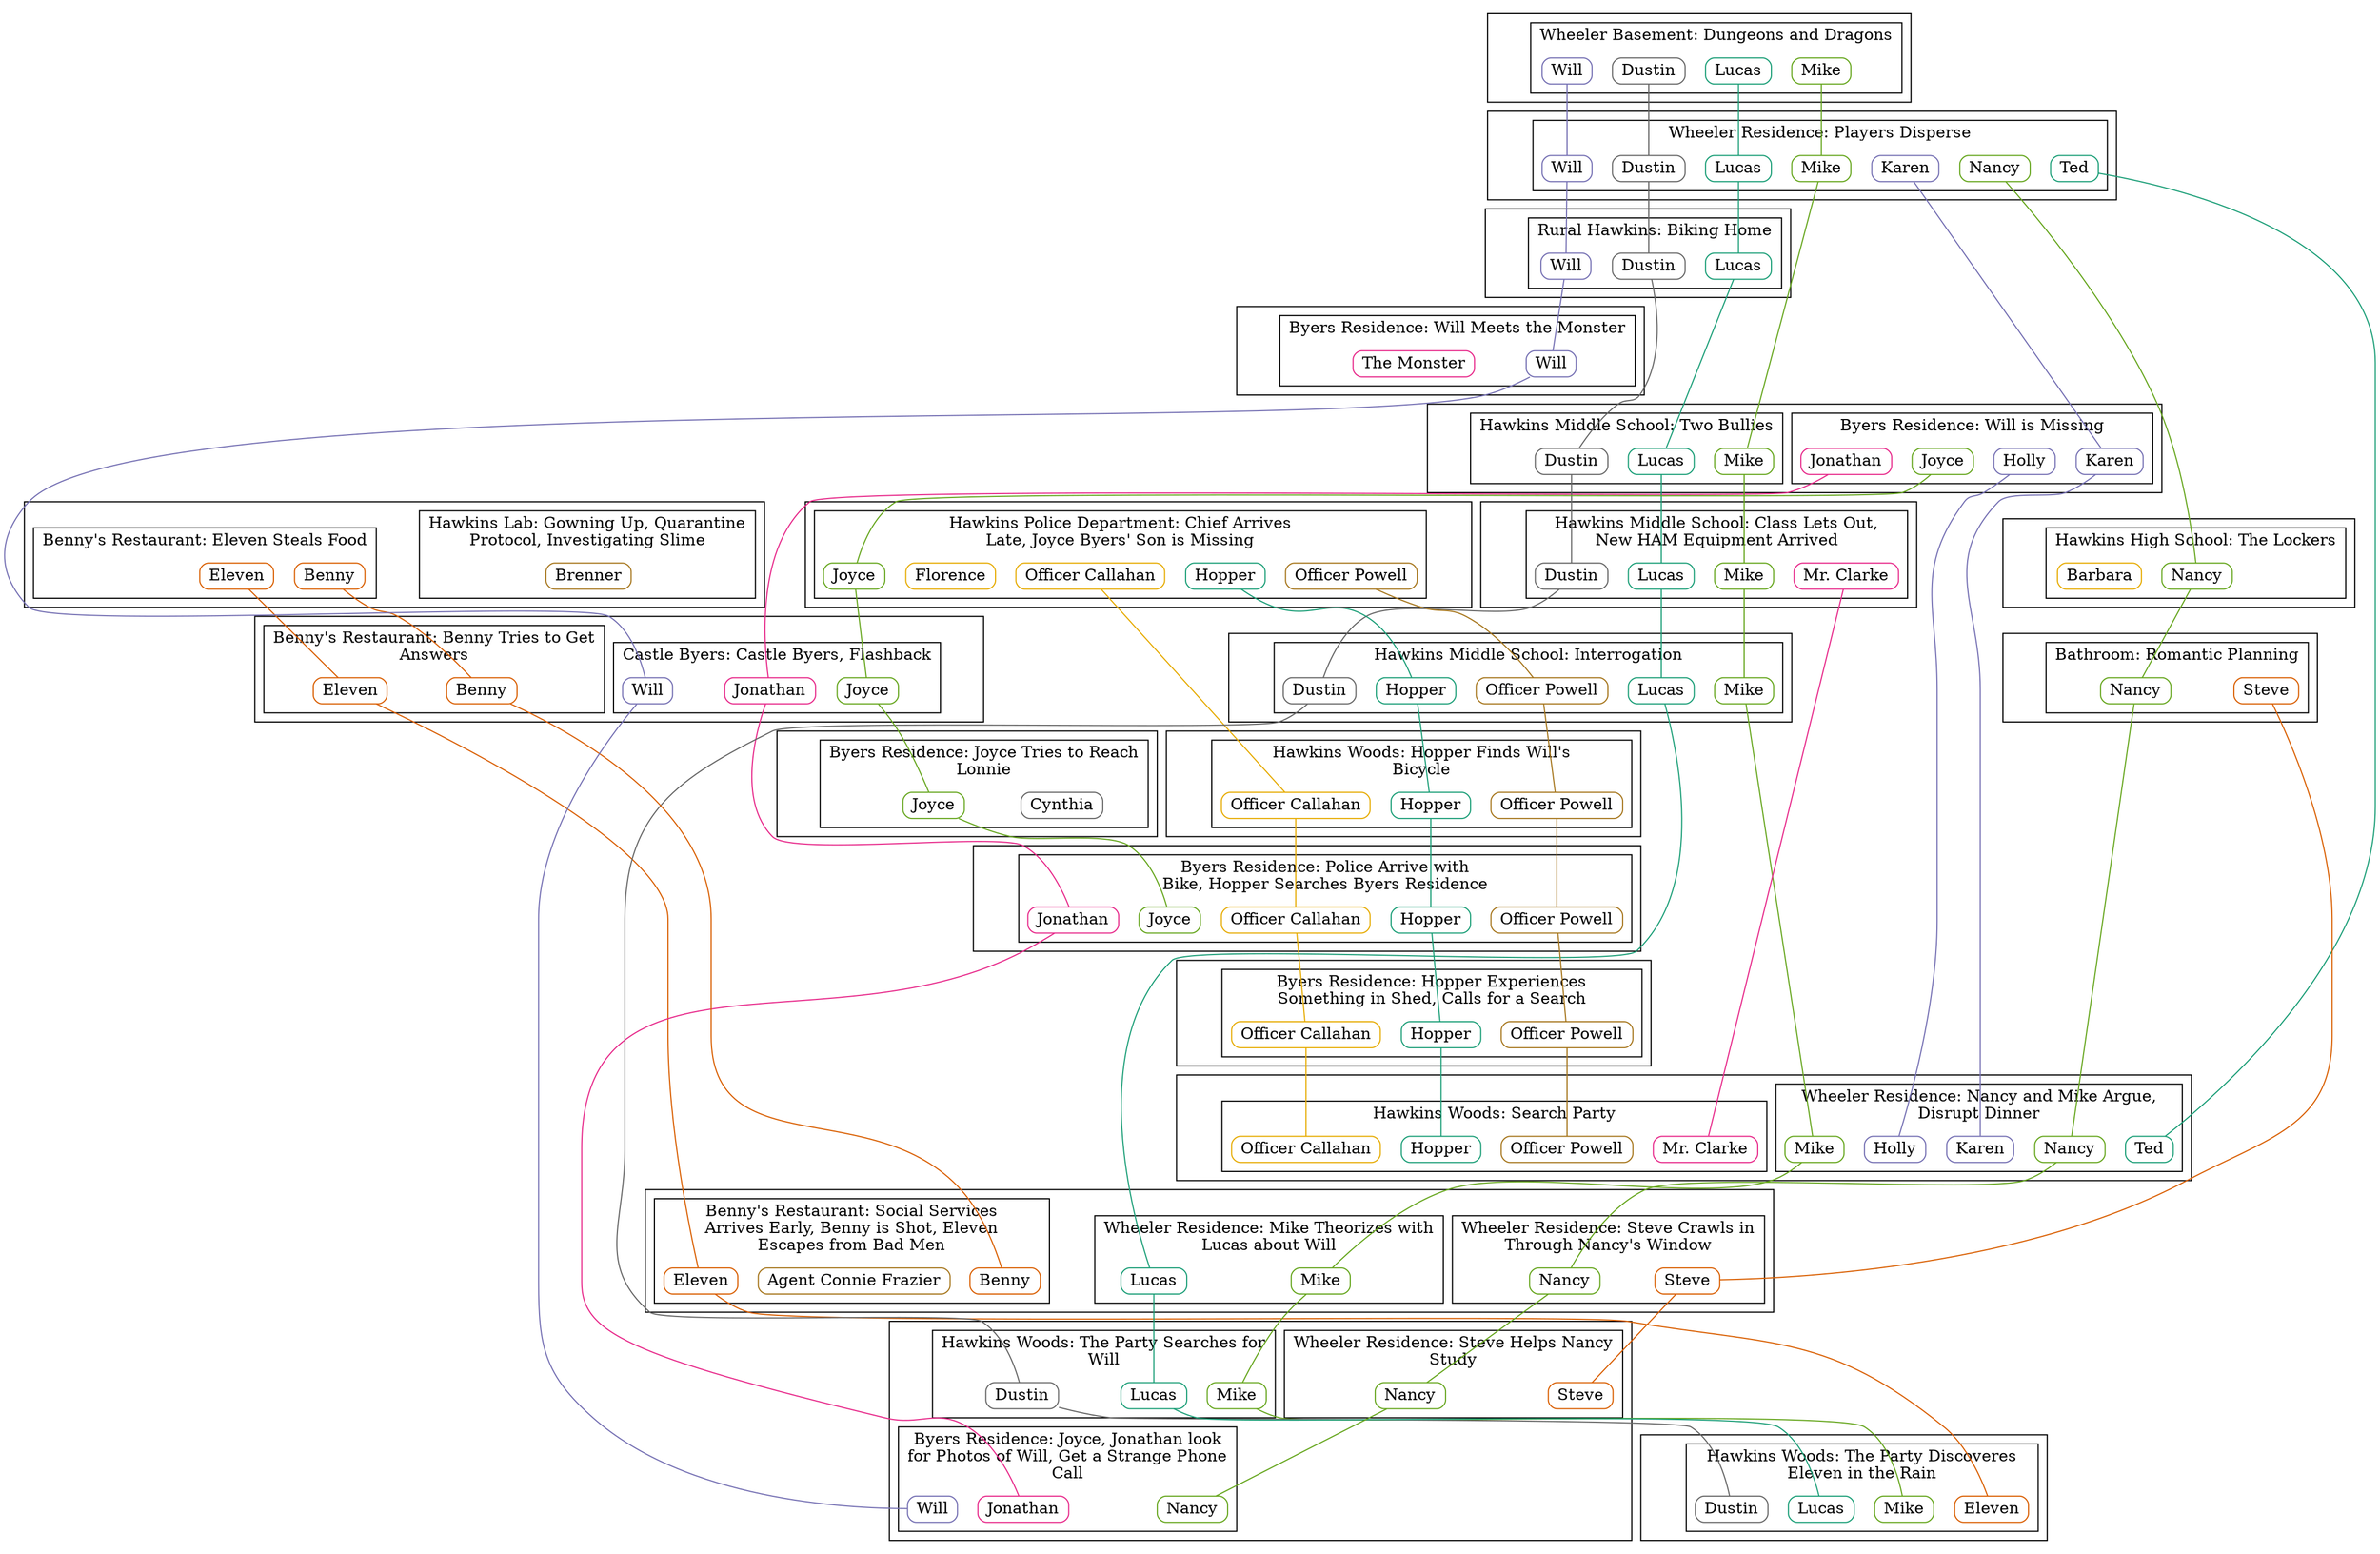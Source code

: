 // Chapter One: The Vanishing of Will Byers
digraph {
	center=1 randir=TB
	edge [dir=none]
	node [height=0.3 width=0.3]
	subgraph timeline {
		node [label="" style=invis]
		edge [style=invis]
		epoch_1 -> epoch_2
		epoch_2 -> epoch_3
		epoch_3 -> epoch_4
		epoch_4 -> epoch_5
		epoch_5 -> epoch_6
		epoch_6 -> epoch_7
		epoch_7 -> epoch_8
		epoch_8 -> epoch_9
		epoch_9 -> epoch_10
		epoch_10 -> epoch_11
		epoch_11 -> epoch_12
		epoch_12 -> epoch_13
		epoch_13 -> epoch_14
		epoch_14 -> epoch_15
		epoch_15 -> epoch_16
		epoch_16 -> epoch_17
		epoch_17 -> epoch_18
		epoch_18 -> epoch_19
		epoch_19 -> epoch_20
	}
	// Styles for Character Nodes
	{
		node [colorscheme=dark28 shape=box style=rounded]
		edge [colorscheme=dark28]
		{
			node [color=1 label=Ted]
			edge [color=1]
			Ted_epoch_2_0 -> Ted_epoch_17_0
		}
		{
			node [color=2 label=Eleven]
			edge [color=2]
			Eleven_epoch_9_1 -> Eleven_epoch_12_1
			Eleven_epoch_12_1 -> Eleven_epoch_18_2
			Eleven_epoch_18_2 -> Eleven_epoch_20_0
		}
		{
			node [color=3 label=Holly]
			edge [color=3]
			Holly_epoch_5_1 -> Holly_epoch_17_0
		}
		{
			node [color=4 label=Jonathan]
			edge [color=4]
			Jonathan_epoch_5_1 -> Jonathan_epoch_12_0
			Jonathan_epoch_12_0 -> Jonathan_epoch_15_0
			Jonathan_epoch_15_0 -> Jonathan_epoch_19_2
		}
		{
			node [color=5 label=Mike]
			edge [color=5]
			Mike_epoch_1_0 -> Mike_epoch_2_0
			Mike_epoch_2_0 -> Mike_epoch_5_0
			Mike_epoch_5_0 -> Mike_epoch_10_0
			Mike_epoch_10_0 -> Mike_epoch_11_0
			Mike_epoch_11_0 -> Mike_epoch_17_0
			Mike_epoch_17_0 -> Mike_epoch_18_0
			Mike_epoch_18_0 -> Mike_epoch_19_0
			Mike_epoch_19_0 -> Mike_epoch_20_0
		}
		{
			node [color=6 label="Officer Callahan"]
			edge [color=6]
			Officer_Callahan_epoch_8_0 -> Officer_Callahan_epoch_13_0
			Officer_Callahan_epoch_13_0 -> Officer_Callahan_epoch_15_0
			Officer_Callahan_epoch_15_0 -> Officer_Callahan_epoch_16_0
			Officer_Callahan_epoch_16_0 -> Officer_Callahan_epoch_17_1
		}
		{
			node [color=7 label="Agent Connie Frazier"]
			edge [color=7]
			Agent_Connie_Frazier_epoch_18_2
		}
		{
			node [color=8 label=Dustin]
			edge [color=8]
			Dustin_epoch_1_0 -> Dustin_epoch_2_0
			Dustin_epoch_2_0 -> Dustin_epoch_3_0
			Dustin_epoch_3_0 -> Dustin_epoch_5_0
			Dustin_epoch_5_0 -> Dustin_epoch_10_0
			Dustin_epoch_10_0 -> Dustin_epoch_11_0
			Dustin_epoch_11_0 -> Dustin_epoch_19_0
			Dustin_epoch_19_0 -> Dustin_epoch_20_0
		}
		{
			node [color=1 label=Lucas]
			edge [color=1]
			Lucas_epoch_1_0 -> Lucas_epoch_2_0
			Lucas_epoch_2_0 -> Lucas_epoch_3_0
			Lucas_epoch_3_0 -> Lucas_epoch_5_0
			Lucas_epoch_5_0 -> Lucas_epoch_10_0
			Lucas_epoch_10_0 -> Lucas_epoch_11_0
			Lucas_epoch_11_0 -> Lucas_epoch_18_0
			Lucas_epoch_18_0 -> Lucas_epoch_19_0
			Lucas_epoch_19_0 -> Lucas_epoch_20_0
		}
		{
			node [color=2 label=Benny]
			edge [color=2]
			Benny_epoch_9_1 -> Benny_epoch_12_1
			Benny_epoch_12_1 -> Benny_epoch_18_2
		}
		{
			node [color=3 label=Will]
			edge [color=3]
			Will_epoch_1_0 -> Will_epoch_2_0
			Will_epoch_2_0 -> Will_epoch_3_0
			Will_epoch_3_0 -> Will_epoch_4_0
			Will_epoch_4_0 -> Will_epoch_12_0
			Will_epoch_12_0 -> Will_epoch_19_2
		}
		{
			node [color=4 label="Mr. Clarke"]
			edge [color=4]
			Mr_Clarke_epoch_10_0 -> Mr_Clarke_epoch_17_1
		}
		{
			node [color=5 label=Nancy]
			edge [color=5]
			Nancy_epoch_2_0 -> Nancy_epoch_6_0
			Nancy_epoch_6_0 -> Nancy_epoch_7_0
			Nancy_epoch_7_0 -> Nancy_epoch_17_0
			Nancy_epoch_17_0 -> Nancy_epoch_18_1
			Nancy_epoch_18_1 -> Nancy_epoch_19_1
			Nancy_epoch_19_1 -> Nancy_epoch_19_2
		}
		{
			node [color=6 label=Barbara]
			edge [color=6]
			Barbara_epoch_6_0
		}
		{
			node [color=7 label=Brenner]
			edge [color=7]
			Brenner_epoch_9_0
		}
		{
			node [color=8 label=Cynthia]
			edge [color=8]
			Cynthia_epoch_14_1
		}
		{
			node [color=1 label=Hopper]
			edge [color=1]
			Hopper_epoch_8_0 -> Hopper_epoch_11_0
			Hopper_epoch_11_0 -> Hopper_epoch_13_0
			Hopper_epoch_13_0 -> Hopper_epoch_15_0
			Hopper_epoch_15_0 -> Hopper_epoch_16_0
			Hopper_epoch_16_0 -> Hopper_epoch_17_1
		}
		{
			node [color=2 label=Steve]
			edge [color=2]
			Steve_epoch_7_0 -> Steve_epoch_18_1
			Steve_epoch_18_1 -> Steve_epoch_19_1
		}
		{
			node [color=3 label=Karen]
			edge [color=3]
			Karen_epoch_2_0 -> Karen_epoch_5_1
			Karen_epoch_5_1 -> Karen_epoch_17_0
		}
		{
			node [color=4 label="The Monster"]
			edge [color=4]
			The_Monster_epoch_4_0
		}
		{
			node [color=5 label=Joyce]
			edge [color=5]
			Joyce_epoch_5_1 -> Joyce_epoch_8_0
			Joyce_epoch_8_0 -> Joyce_epoch_12_0
			Joyce_epoch_12_0 -> Joyce_epoch_14_1
			Joyce_epoch_14_1 -> Joyce_epoch_15_0
		}
		{
			node [color=6 label=Florence]
			edge [color=6]
			Florence_epoch_8_0
		}
		{
			node [color=7 label="Officer Powell"]
			edge [color=7]
			Officer_Powell_epoch_8_0 -> Officer_Powell_epoch_11_0
			Officer_Powell_epoch_11_0 -> Officer_Powell_epoch_13_0
			Officer_Powell_epoch_13_0 -> Officer_Powell_epoch_15_0
			Officer_Powell_epoch_15_0 -> Officer_Powell_epoch_16_0
			Officer_Powell_epoch_16_0 -> Officer_Powell_epoch_17_1
		}
	}
	subgraph cluster_epoch_1 {
		epoch_1
		subgraph cluster_epoch_1_0 {
			label="Wheeler Basement: Dungeons and Dragons"
			Mike_epoch_1_0
			Dustin_epoch_1_0
			Lucas_epoch_1_0
			Will_epoch_1_0
		}
	}
	subgraph cluster_epoch_2 {
		epoch_2
		subgraph cluster_epoch_2_0 {
			label="Wheeler Residence: Players Disperse"
			Mike_epoch_2_0
			Dustin_epoch_2_0
			Lucas_epoch_2_0
			Will_epoch_2_0
			Karen_epoch_2_0
			Ted_epoch_2_0
			Nancy_epoch_2_0
		}
	}
	subgraph cluster_epoch_3 {
		epoch_3
		subgraph cluster_epoch_3_0 {
			label="Rural Hawkins: Biking Home"
			Lucas_epoch_3_0
			Dustin_epoch_3_0
			Will_epoch_3_0
		}
	}
	subgraph cluster_epoch_4 {
		epoch_4
		subgraph cluster_epoch_4_0 {
			label="Byers Residence: Will Meets the Monster"
			Will_epoch_4_0
			The_Monster_epoch_4_0
		}
	}
	subgraph cluster_epoch_5 {
		epoch_5
		subgraph cluster_epoch_5_0 {
			label="Hawkins Middle School: Two Bullies"
			Mike_epoch_5_0
			Lucas_epoch_5_0
			Dustin_epoch_5_0
		}
		subgraph cluster_epoch_5_1 {
			label="Byers Residence: Will is Missing"
			Joyce_epoch_5_1
			Jonathan_epoch_5_1
			Karen_epoch_5_1
			Holly_epoch_5_1
		}
	}
	subgraph cluster_epoch_6 {
		epoch_6
		subgraph cluster_epoch_6_0 {
			label="Hawkins High School: The Lockers"
			Nancy_epoch_6_0
			Barbara_epoch_6_0
		}
	}
	subgraph cluster_epoch_7 {
		epoch_7
		subgraph cluster_epoch_7_0 {
			label="Bathroom: Romantic Planning"
			Nancy_epoch_7_0
			Steve_epoch_7_0
		}
	}
	subgraph cluster_epoch_8 {
		epoch_8
		subgraph cluster_epoch_8_0 {
			label="Hawkins Police Department: Chief Arrives
Late, Joyce Byers' Son is Missing"
			Hopper_epoch_8_0
			Florence_epoch_8_0
			Officer_Powell_epoch_8_0
			Officer_Callahan_epoch_8_0
			Joyce_epoch_8_0
		}
	}
	subgraph cluster_epoch_9 {
		epoch_9
		subgraph cluster_epoch_9_0 {
			label="Hawkins Lab: Gowning Up, Quarantine
Protocol, Investigating Slime"
			Brenner_epoch_9_0
		}
		subgraph cluster_epoch_9_1 {
			label="Benny's Restaurant: Eleven Steals Food"
			Eleven_epoch_9_1
			Benny_epoch_9_1
		}
	}
	subgraph cluster_epoch_10 {
		epoch_10
		subgraph cluster_epoch_10_0 {
			label="Hawkins Middle School: Class Lets Out,
New HAM Equipment Arrived"
			Mr_Clarke_epoch_10_0
			Mike_epoch_10_0
			Dustin_epoch_10_0
			Lucas_epoch_10_0
		}
	}
	subgraph cluster_epoch_11 {
		epoch_11
		subgraph cluster_epoch_11_0 {
			label="Hawkins Middle School: Interrogation"
			Hopper_epoch_11_0
			Officer_Powell_epoch_11_0
			Mike_epoch_11_0
			Dustin_epoch_11_0
			Lucas_epoch_11_0
		}
	}
	subgraph cluster_epoch_12 {
		epoch_12
		subgraph cluster_epoch_12_0 {
			label="Castle Byers: Castle Byers, Flashback"
			Joyce_epoch_12_0
			Will_epoch_12_0
			Jonathan_epoch_12_0
		}
		subgraph cluster_epoch_12_1 {
			label="Benny's Restaurant: Benny Tries to Get
Answers"
			Benny_epoch_12_1
			Eleven_epoch_12_1
		}
	}
	subgraph cluster_epoch_13 {
		epoch_13
		subgraph cluster_epoch_13_0 {
			label="Hawkins Woods: Hopper Finds Will's
Bicycle"
			Hopper_epoch_13_0
			Officer_Powell_epoch_13_0
			Officer_Callahan_epoch_13_0
		}
	}
	subgraph cluster_epoch_14 {
		epoch_14
		subgraph cluster_epoch_14_0 {
			label="Hawkins Lab: Monitoring Phone Calls"
		}
		subgraph cluster_epoch_14_1 {
			label="Byers Residence: Joyce Tries to Reach
Lonnie"
			Joyce_epoch_14_1
			Cynthia_epoch_14_1
		}
	}
	subgraph cluster_epoch_15 {
		epoch_15
		subgraph cluster_epoch_15_0 {
			label="Byers Residence: Police Arrive with
Bike, Hopper Searches Byers Residence"
			Joyce_epoch_15_0
			Jonathan_epoch_15_0
			Hopper_epoch_15_0
			Officer_Powell_epoch_15_0
			Officer_Callahan_epoch_15_0
		}
	}
	subgraph cluster_epoch_16 {
		epoch_16
		subgraph cluster_epoch_16_0 {
			label="Byers Residence: Hopper Experiences
Something in Shed, Calls for a Search"
			Hopper_epoch_16_0
			Officer_Powell_epoch_16_0
			Officer_Callahan_epoch_16_0
		}
	}
	subgraph cluster_epoch_17 {
		epoch_17
		subgraph cluster_epoch_17_0 {
			label="Wheeler Residence: Nancy and Mike Argue,
Disrupt Dinner"
			Nancy_epoch_17_0
			Mike_epoch_17_0
			Karen_epoch_17_0
			Ted_epoch_17_0
			Holly_epoch_17_0
		}
		subgraph cluster_epoch_17_1 {
			label="Hawkins Woods: Search Party"
			Hopper_epoch_17_1
			Officer_Powell_epoch_17_1
			Officer_Callahan_epoch_17_1
			Mr_Clarke_epoch_17_1
		}
	}
	subgraph cluster_epoch_18 {
		epoch_18
		subgraph cluster_epoch_18_0 {
			label="Wheeler Residence: Mike Theorizes with
Lucas about Will"
			Mike_epoch_18_0
			Lucas_epoch_18_0
		}
		subgraph cluster_epoch_18_1 {
			label="Wheeler Residence: Steve Crawls in
Through Nancy's Window"
			Nancy_epoch_18_1
			Steve_epoch_18_1
		}
		subgraph cluster_epoch_18_2 {
			label="Benny's Restaurant: Social Services
Arrives Early, Benny is Shot, Eleven
Escapes from Bad Men"
			Agent_Connie_Frazier_epoch_18_2
			Benny_epoch_18_2
			Eleven_epoch_18_2
		}
	}
	subgraph cluster_epoch_19 {
		epoch_19
		subgraph cluster_epoch_19_0 {
			label="Hawkins Woods: The Party Searches for
Will"
			Mike_epoch_19_0
			Dustin_epoch_19_0
			Lucas_epoch_19_0
		}
		subgraph cluster_epoch_19_1 {
			label="Wheeler Residence: Steve Helps Nancy
Study"
			Steve_epoch_19_1
			Nancy_epoch_19_1
		}
		subgraph cluster_epoch_19_2 {
			label="Byers Residence: Joyce, Jonathan look
for Photos of Will, Get a Strange Phone
Call"
			Jonathan_epoch_19_2
			Nancy_epoch_19_2
			Will_epoch_19_2
		}
	}
	subgraph cluster_epoch_20 {
		epoch_20
		subgraph cluster_epoch_20_0 {
			label="Hawkins Woods: The Party Discoveres
Eleven in the Rain"
			Mike_epoch_20_0
			Dustin_epoch_20_0
			Lucas_epoch_20_0
			Eleven_epoch_20_0
		}
	}
}

